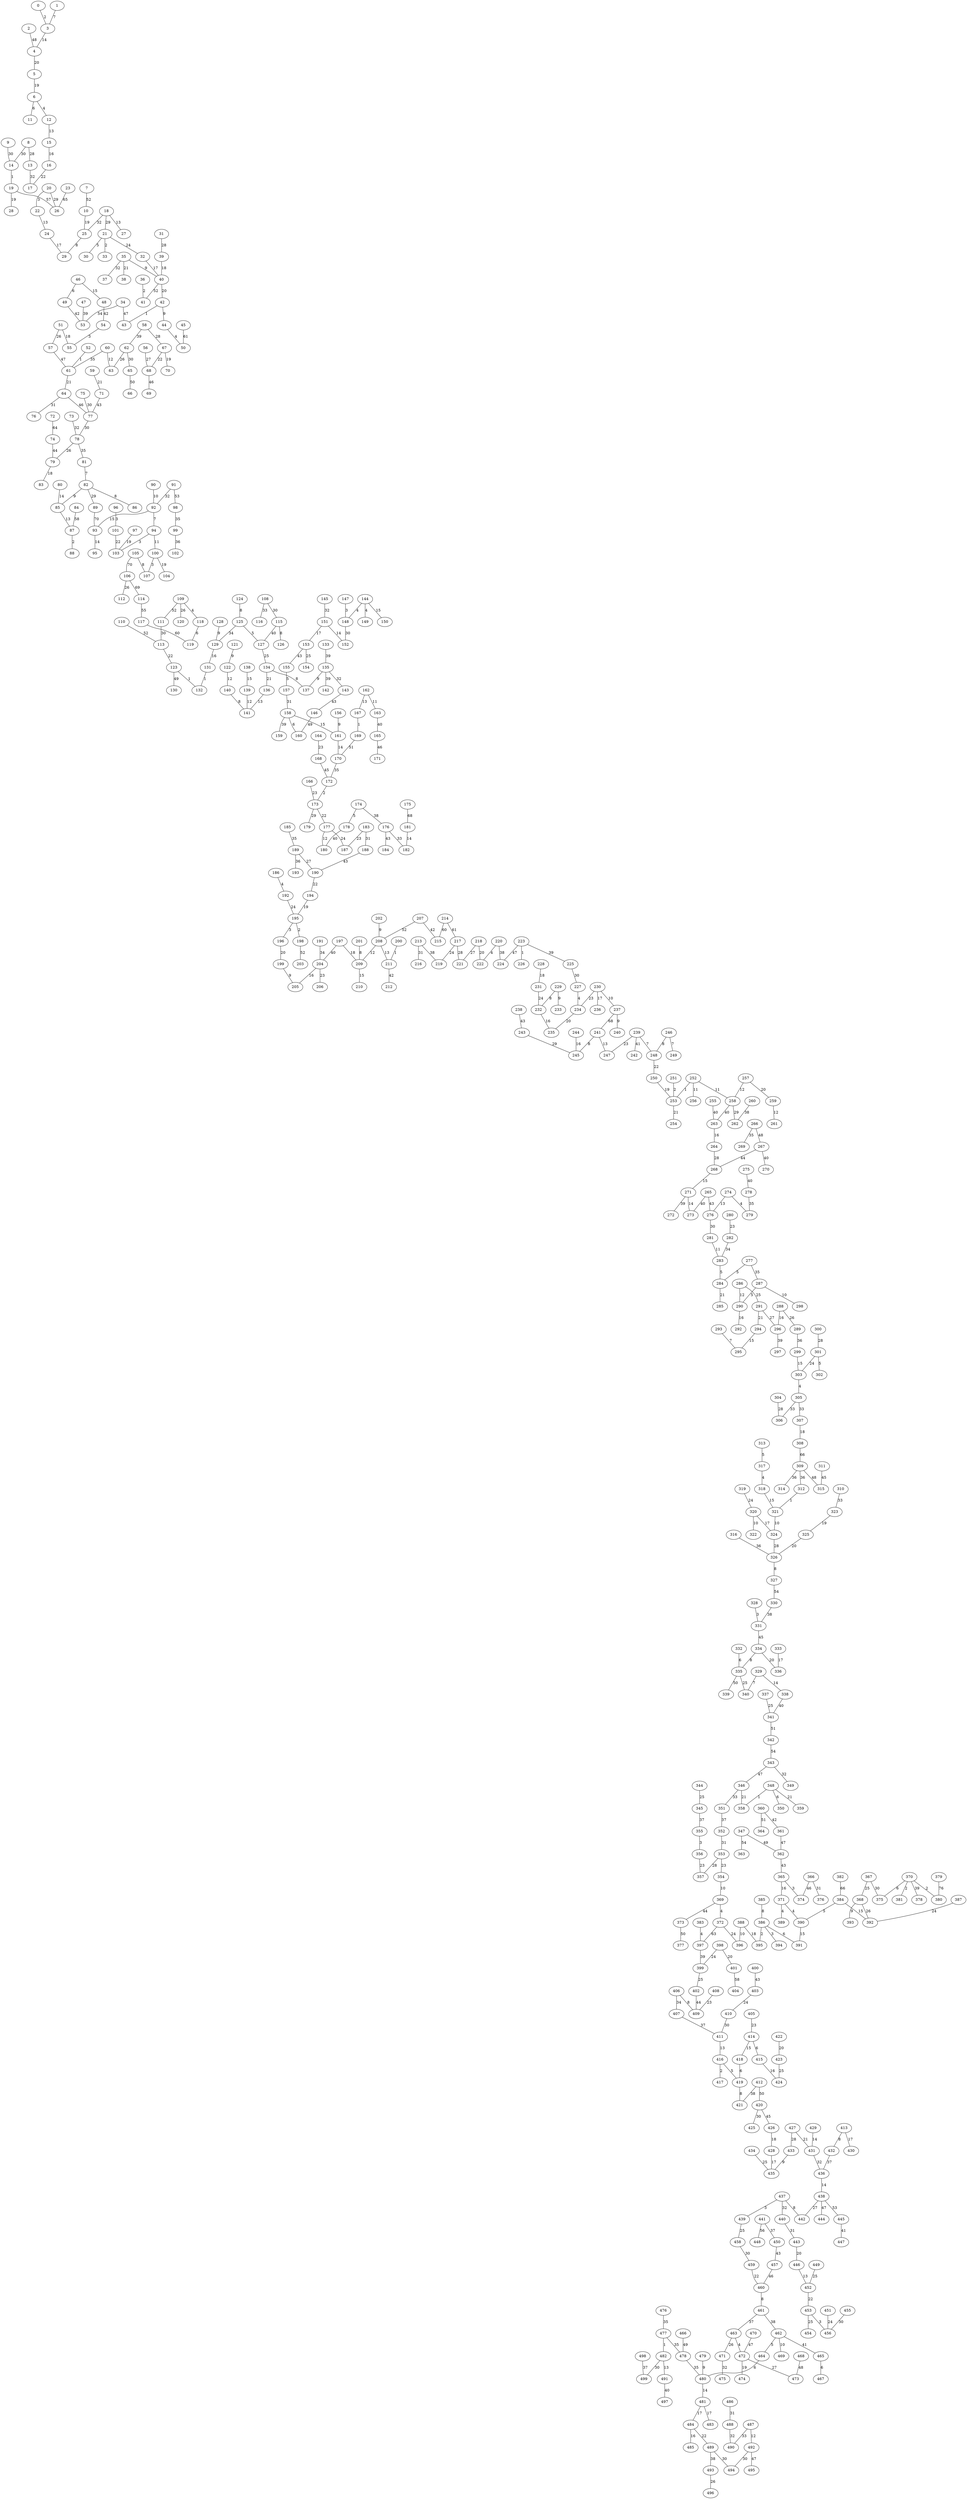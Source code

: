 graph {
  0 [label="0"];
  1 [label="1"];
  2 [label="2"];
  3 [label="3"];
  4 [label="4"];
  5 [label="5"];
  6 [label="6"];
  7 [label="7"];
  8 [label="8"];
  9 [label="9"];
  10 [label="10"];
  11 [label="11"];
  12 [label="12"];
  13 [label="13"];
  14 [label="14"];
  15 [label="15"];
  16 [label="16"];
  17 [label="17"];
  18 [label="18"];
  19 [label="19"];
  20 [label="20"];
  21 [label="21"];
  22 [label="22"];
  23 [label="23"];
  24 [label="24"];
  25 [label="25"];
  26 [label="26"];
  27 [label="27"];
  28 [label="28"];
  29 [label="29"];
  30 [label="30"];
  31 [label="31"];
  32 [label="32"];
  33 [label="33"];
  34 [label="34"];
  35 [label="35"];
  36 [label="36"];
  37 [label="37"];
  38 [label="38"];
  39 [label="39"];
  40 [label="40"];
  41 [label="41"];
  42 [label="42"];
  43 [label="43"];
  44 [label="44"];
  45 [label="45"];
  46 [label="46"];
  47 [label="47"];
  48 [label="48"];
  49 [label="49"];
  50 [label="50"];
  51 [label="51"];
  52 [label="52"];
  53 [label="53"];
  54 [label="54"];
  55 [label="55"];
  56 [label="56"];
  57 [label="57"];
  58 [label="58"];
  59 [label="59"];
  60 [label="60"];
  61 [label="61"];
  62 [label="62"];
  63 [label="63"];
  64 [label="64"];
  65 [label="65"];
  66 [label="66"];
  67 [label="67"];
  68 [label="68"];
  69 [label="69"];
  70 [label="70"];
  71 [label="71"];
  72 [label="72"];
  73 [label="73"];
  74 [label="74"];
  75 [label="75"];
  76 [label="76"];
  77 [label="77"];
  78 [label="78"];
  79 [label="79"];
  80 [label="80"];
  81 [label="81"];
  82 [label="82"];
  83 [label="83"];
  84 [label="84"];
  85 [label="85"];
  86 [label="86"];
  87 [label="87"];
  88 [label="88"];
  89 [label="89"];
  90 [label="90"];
  91 [label="91"];
  92 [label="92"];
  93 [label="93"];
  94 [label="94"];
  95 [label="95"];
  96 [label="96"];
  97 [label="97"];
  98 [label="98"];
  99 [label="99"];
  100 [label="100"];
  101 [label="101"];
  102 [label="102"];
  103 [label="103"];
  104 [label="104"];
  105 [label="105"];
  106 [label="106"];
  107 [label="107"];
  108 [label="108"];
  109 [label="109"];
  110 [label="110"];
  111 [label="111"];
  112 [label="112"];
  113 [label="113"];
  114 [label="114"];
  115 [label="115"];
  116 [label="116"];
  117 [label="117"];
  118 [label="118"];
  119 [label="119"];
  120 [label="120"];
  121 [label="121"];
  122 [label="122"];
  123 [label="123"];
  124 [label="124"];
  125 [label="125"];
  126 [label="126"];
  127 [label="127"];
  128 [label="128"];
  129 [label="129"];
  130 [label="130"];
  131 [label="131"];
  132 [label="132"];
  133 [label="133"];
  134 [label="134"];
  135 [label="135"];
  136 [label="136"];
  137 [label="137"];
  138 [label="138"];
  139 [label="139"];
  140 [label="140"];
  141 [label="141"];
  142 [label="142"];
  143 [label="143"];
  144 [label="144"];
  145 [label="145"];
  146 [label="146"];
  147 [label="147"];
  148 [label="148"];
  149 [label="149"];
  150 [label="150"];
  151 [label="151"];
  152 [label="152"];
  153 [label="153"];
  154 [label="154"];
  155 [label="155"];
  156 [label="156"];
  157 [label="157"];
  158 [label="158"];
  159 [label="159"];
  160 [label="160"];
  161 [label="161"];
  162 [label="162"];
  163 [label="163"];
  164 [label="164"];
  165 [label="165"];
  166 [label="166"];
  167 [label="167"];
  168 [label="168"];
  169 [label="169"];
  170 [label="170"];
  171 [label="171"];
  172 [label="172"];
  173 [label="173"];
  174 [label="174"];
  175 [label="175"];
  176 [label="176"];
  177 [label="177"];
  178 [label="178"];
  179 [label="179"];
  180 [label="180"];
  181 [label="181"];
  182 [label="182"];
  183 [label="183"];
  184 [label="184"];
  185 [label="185"];
  186 [label="186"];
  187 [label="187"];
  188 [label="188"];
  189 [label="189"];
  190 [label="190"];
  191 [label="191"];
  192 [label="192"];
  193 [label="193"];
  194 [label="194"];
  195 [label="195"];
  196 [label="196"];
  197 [label="197"];
  198 [label="198"];
  199 [label="199"];
  200 [label="200"];
  201 [label="201"];
  202 [label="202"];
  203 [label="203"];
  204 [label="204"];
  205 [label="205"];
  206 [label="206"];
  207 [label="207"];
  208 [label="208"];
  209 [label="209"];
  210 [label="210"];
  211 [label="211"];
  212 [label="212"];
  213 [label="213"];
  214 [label="214"];
  215 [label="215"];
  216 [label="216"];
  217 [label="217"];
  218 [label="218"];
  219 [label="219"];
  220 [label="220"];
  221 [label="221"];
  222 [label="222"];
  223 [label="223"];
  224 [label="224"];
  225 [label="225"];
  226 [label="226"];
  227 [label="227"];
  228 [label="228"];
  229 [label="229"];
  230 [label="230"];
  231 [label="231"];
  232 [label="232"];
  233 [label="233"];
  234 [label="234"];
  235 [label="235"];
  236 [label="236"];
  237 [label="237"];
  238 [label="238"];
  239 [label="239"];
  240 [label="240"];
  241 [label="241"];
  242 [label="242"];
  243 [label="243"];
  244 [label="244"];
  245 [label="245"];
  246 [label="246"];
  247 [label="247"];
  248 [label="248"];
  249 [label="249"];
  250 [label="250"];
  251 [label="251"];
  252 [label="252"];
  253 [label="253"];
  254 [label="254"];
  255 [label="255"];
  256 [label="256"];
  257 [label="257"];
  258 [label="258"];
  259 [label="259"];
  260 [label="260"];
  261 [label="261"];
  262 [label="262"];
  263 [label="263"];
  264 [label="264"];
  265 [label="265"];
  266 [label="266"];
  267 [label="267"];
  268 [label="268"];
  269 [label="269"];
  270 [label="270"];
  271 [label="271"];
  272 [label="272"];
  273 [label="273"];
  274 [label="274"];
  275 [label="275"];
  276 [label="276"];
  277 [label="277"];
  278 [label="278"];
  279 [label="279"];
  280 [label="280"];
  281 [label="281"];
  282 [label="282"];
  283 [label="283"];
  284 [label="284"];
  285 [label="285"];
  286 [label="286"];
  287 [label="287"];
  288 [label="288"];
  289 [label="289"];
  290 [label="290"];
  291 [label="291"];
  292 [label="292"];
  293 [label="293"];
  294 [label="294"];
  295 [label="295"];
  296 [label="296"];
  297 [label="297"];
  298 [label="298"];
  299 [label="299"];
  300 [label="300"];
  301 [label="301"];
  302 [label="302"];
  303 [label="303"];
  304 [label="304"];
  305 [label="305"];
  306 [label="306"];
  307 [label="307"];
  308 [label="308"];
  309 [label="309"];
  310 [label="310"];
  311 [label="311"];
  312 [label="312"];
  313 [label="313"];
  314 [label="314"];
  315 [label="315"];
  316 [label="316"];
  317 [label="317"];
  318 [label="318"];
  319 [label="319"];
  320 [label="320"];
  321 [label="321"];
  322 [label="322"];
  323 [label="323"];
  324 [label="324"];
  325 [label="325"];
  326 [label="326"];
  327 [label="327"];
  328 [label="328"];
  329 [label="329"];
  330 [label="330"];
  331 [label="331"];
  332 [label="332"];
  333 [label="333"];
  334 [label="334"];
  335 [label="335"];
  336 [label="336"];
  337 [label="337"];
  338 [label="338"];
  339 [label="339"];
  340 [label="340"];
  341 [label="341"];
  342 [label="342"];
  343 [label="343"];
  344 [label="344"];
  345 [label="345"];
  346 [label="346"];
  347 [label="347"];
  348 [label="348"];
  349 [label="349"];
  350 [label="350"];
  351 [label="351"];
  352 [label="352"];
  353 [label="353"];
  354 [label="354"];
  355 [label="355"];
  356 [label="356"];
  357 [label="357"];
  358 [label="358"];
  359 [label="359"];
  360 [label="360"];
  361 [label="361"];
  362 [label="362"];
  363 [label="363"];
  364 [label="364"];
  365 [label="365"];
  366 [label="366"];
  367 [label="367"];
  368 [label="368"];
  369 [label="369"];
  370 [label="370"];
  371 [label="371"];
  372 [label="372"];
  373 [label="373"];
  374 [label="374"];
  375 [label="375"];
  376 [label="376"];
  377 [label="377"];
  378 [label="378"];
  379 [label="379"];
  380 [label="380"];
  381 [label="381"];
  382 [label="382"];
  383 [label="383"];
  384 [label="384"];
  385 [label="385"];
  386 [label="386"];
  387 [label="387"];
  388 [label="388"];
  389 [label="389"];
  390 [label="390"];
  391 [label="391"];
  392 [label="392"];
  393 [label="393"];
  394 [label="394"];
  395 [label="395"];
  396 [label="396"];
  397 [label="397"];
  398 [label="398"];
  399 [label="399"];
  400 [label="400"];
  401 [label="401"];
  402 [label="402"];
  403 [label="403"];
  404 [label="404"];
  405 [label="405"];
  406 [label="406"];
  407 [label="407"];
  408 [label="408"];
  409 [label="409"];
  410 [label="410"];
  411 [label="411"];
  412 [label="412"];
  413 [label="413"];
  414 [label="414"];
  415 [label="415"];
  416 [label="416"];
  417 [label="417"];
  418 [label="418"];
  419 [label="419"];
  420 [label="420"];
  421 [label="421"];
  422 [label="422"];
  423 [label="423"];
  424 [label="424"];
  425 [label="425"];
  426 [label="426"];
  427 [label="427"];
  428 [label="428"];
  429 [label="429"];
  430 [label="430"];
  431 [label="431"];
  432 [label="432"];
  433 [label="433"];
  434 [label="434"];
  435 [label="435"];
  436 [label="436"];
  437 [label="437"];
  438 [label="438"];
  439 [label="439"];
  440 [label="440"];
  441 [label="441"];
  442 [label="442"];
  443 [label="443"];
  444 [label="444"];
  445 [label="445"];
  446 [label="446"];
  447 [label="447"];
  448 [label="448"];
  449 [label="449"];
  450 [label="450"];
  451 [label="451"];
  452 [label="452"];
  453 [label="453"];
  454 [label="454"];
  455 [label="455"];
  456 [label="456"];
  457 [label="457"];
  458 [label="458"];
  459 [label="459"];
  460 [label="460"];
  461 [label="461"];
  462 [label="462"];
  463 [label="463"];
  464 [label="464"];
  465 [label="465"];
  466 [label="466"];
  467 [label="467"];
  468 [label="468"];
  469 [label="469"];
  470 [label="470"];
  471 [label="471"];
  472 [label="472"];
  473 [label="473"];
  474 [label="474"];
  475 [label="475"];
  476 [label="476"];
  477 [label="477"];
  478 [label="478"];
  479 [label="479"];
  480 [label="480"];
  481 [label="481"];
  482 [label="482"];
  483 [label="483"];
  484 [label="484"];
  485 [label="485"];
  486 [label="486"];
  487 [label="487"];
  488 [label="488"];
  489 [label="489"];
  490 [label="490"];
  491 [label="491"];
  492 [label="492"];
  493 [label="493"];
  494 [label="494"];
  495 [label="495"];
  496 [label="496"];
  497 [label="497"];
  498 [label="498"];
  499 [label="499"];
  0 -- 3 [label="2"];
  1 -- 3 [label="7"];
  2 -- 4 [label="48"];
  3 -- 4 [label="14"];
  4 -- 5 [label="20"];
  5 -- 6 [label="19"];
  6 -- 11 [label="6"];
  6 -- 12 [label="4"];
  7 -- 10 [label="52"];
  8 -- 14 [label="30"];
  8 -- 13 [label="28"];
  9 -- 14 [label="30"];
  10 -- 25 [label="19"];
  12 -- 15 [label="13"];
  13 -- 17 [label="32"];
  14 -- 19 [label="1"];
  15 -- 16 [label="16"];
  16 -- 17 [label="22"];
  18 -- 27 [label="13"];
  18 -- 25 [label="32"];
  18 -- 21 [label="29"];
  19 -- 28 [label="19"];
  19 -- 26 [label="57"];
  20 -- 22 [label="3"];
  20 -- 26 [label="29"];
  21 -- 32 [label="24"];
  21 -- 30 [label="5"];
  21 -- 33 [label="2"];
  22 -- 24 [label="13"];
  23 -- 26 [label="65"];
  24 -- 29 [label="17"];
  25 -- 29 [label="8"];
  31 -- 39 [label="28"];
  32 -- 40 [label="17"];
  34 -- 43 [label="47"];
  34 -- 53 [label="54"];
  35 -- 40 [label="9"];
  35 -- 37 [label="32"];
  35 -- 38 [label="21"];
  36 -- 41 [label="2"];
  39 -- 40 [label="18"];
  40 -- 42 [label="20"];
  40 -- 41 [label="52"];
  42 -- 44 [label="9"];
  42 -- 43 [label="1"];
  44 -- 50 [label="4"];
  45 -- 50 [label="61"];
  46 -- 48 [label="15"];
  46 -- 49 [label="6"];
  47 -- 53 [label="39"];
  48 -- 54 [label="42"];
  49 -- 53 [label="42"];
  51 -- 55 [label="18"];
  51 -- 57 [label="26"];
  52 -- 61 [label="1"];
  54 -- 55 [label="3"];
  56 -- 68 [label="27"];
  57 -- 61 [label="47"];
  58 -- 67 [label="28"];
  58 -- 62 [label="39"];
  59 -- 71 [label="21"];
  60 -- 61 [label="35"];
  60 -- 63 [label="12"];
  61 -- 64 [label="21"];
  62 -- 65 [label="30"];
  62 -- 63 [label="26"];
  64 -- 77 [label="46"];
  64 -- 76 [label="31"];
  65 -- 66 [label="50"];
  67 -- 68 [label="22"];
  67 -- 70 [label="19"];
  68 -- 69 [label="46"];
  71 -- 77 [label="43"];
  72 -- 74 [label="64"];
  73 -- 78 [label="32"];
  74 -- 79 [label="44"];
  75 -- 77 [label="30"];
  77 -- 78 [label="30"];
  78 -- 79 [label="26"];
  78 -- 81 [label="35"];
  79 -- 83 [label="18"];
  80 -- 85 [label="14"];
  81 -- 82 [label="7"];
  82 -- 85 [label="9"];
  82 -- 89 [label="29"];
  82 -- 86 [label="8"];
  84 -- 87 [label="58"];
  85 -- 87 [label="13"];
  87 -- 88 [label="2"];
  89 -- 93 [label="70"];
  90 -- 92 [label="10"];
  91 -- 98 [label="53"];
  91 -- 92 [label="32"];
  92 -- 93 [label="15"];
  92 -- 94 [label="7"];
  93 -- 95 [label="14"];
  94 -- 103 [label="3"];
  94 -- 100 [label="11"];
  96 -- 101 [label="3"];
  97 -- 103 [label="19"];
  98 -- 99 [label="35"];
  99 -- 102 [label="36"];
  100 -- 104 [label="19"];
  100 -- 107 [label="3"];
  101 -- 103 [label="22"];
  105 -- 106 [label="70"];
  105 -- 107 [label="8"];
  106 -- 112 [label="26"];
  106 -- 114 [label="69"];
  108 -- 116 [label="33"];
  108 -- 115 [label="30"];
  109 -- 118 [label="4"];
  109 -- 120 [label="26"];
  109 -- 111 [label="52"];
  110 -- 113 [label="52"];
  111 -- 113 [label="30"];
  113 -- 123 [label="22"];
  114 -- 117 [label="55"];
  115 -- 126 [label="8"];
  115 -- 127 [label="40"];
  117 -- 119 [label="60"];
  118 -- 119 [label="6"];
  121 -- 122 [label="9"];
  122 -- 140 [label="12"];
  123 -- 132 [label="1"];
  123 -- 130 [label="49"];
  124 -- 125 [label="8"];
  125 -- 127 [label="5"];
  125 -- 129 [label="34"];
  127 -- 134 [label="25"];
  128 -- 129 [label="9"];
  129 -- 131 [label="16"];
  131 -- 132 [label="1"];
  133 -- 135 [label="39"];
  134 -- 136 [label="21"];
  134 -- 137 [label="8"];
  135 -- 143 [label="32"];
  135 -- 142 [label="39"];
  135 -- 137 [label="9"];
  136 -- 141 [label="13"];
  138 -- 139 [label="15"];
  139 -- 141 [label="12"];
  140 -- 141 [label="8"];
  143 -- 146 [label="43"];
  144 -- 148 [label="4"];
  144 -- 150 [label="15"];
  144 -- 149 [label="4"];
  145 -- 151 [label="32"];
  146 -- 160 [label="49"];
  147 -- 148 [label="3"];
  148 -- 152 [label="30"];
  151 -- 153 [label="17"];
  151 -- 152 [label="14"];
  153 -- 154 [label="25"];
  153 -- 155 [label="43"];
  155 -- 157 [label="5"];
  156 -- 161 [label="9"];
  157 -- 158 [label="31"];
  158 -- 160 [label="6"];
  158 -- 159 [label="39"];
  158 -- 161 [label="15"];
  161 -- 170 [label="14"];
  162 -- 163 [label="11"];
  162 -- 167 [label="13"];
  163 -- 165 [label="40"];
  164 -- 168 [label="23"];
  165 -- 171 [label="46"];
  166 -- 173 [label="23"];
  167 -- 169 [label="1"];
  168 -- 172 [label="45"];
  169 -- 170 [label="51"];
  170 -- 172 [label="35"];
  172 -- 173 [label="2"];
  173 -- 179 [label="29"];
  173 -- 177 [label="22"];
  174 -- 176 [label="38"];
  174 -- 178 [label="5"];
  175 -- 181 [label="68"];
  176 -- 184 [label="43"];
  176 -- 182 [label="33"];
  177 -- 187 [label="24"];
  177 -- 180 [label="12"];
  178 -- 180 [label="40"];
  181 -- 182 [label="14"];
  183 -- 188 [label="31"];
  183 -- 187 [label="23"];
  185 -- 189 [label="35"];
  186 -- 192 [label="4"];
  188 -- 190 [label="43"];
  189 -- 193 [label="36"];
  189 -- 190 [label="27"];
  190 -- 194 [label="22"];
  191 -- 204 [label="34"];
  192 -- 195 [label="24"];
  194 -- 195 [label="19"];
  195 -- 198 [label="2"];
  195 -- 196 [label="3"];
  196 -- 199 [label="20"];
  197 -- 209 [label="18"];
  197 -- 204 [label="40"];
  198 -- 203 [label="52"];
  199 -- 205 [label="9"];
  200 -- 211 [label="1"];
  201 -- 209 [label="8"];
  202 -- 208 [label="9"];
  204 -- 205 [label="16"];
  204 -- 206 [label="23"];
  207 -- 215 [label="42"];
  207 -- 208 [label="52"];
  208 -- 209 [label="12"];
  208 -- 211 [label="13"];
  209 -- 210 [label="15"];
  211 -- 212 [label="42"];
  213 -- 216 [label="31"];
  213 -- 219 [label="38"];
  214 -- 217 [label="61"];
  214 -- 215 [label="60"];
  217 -- 221 [label="28"];
  217 -- 219 [label="24"];
  218 -- 221 [label="27"];
  218 -- 222 [label="20"];
  220 -- 224 [label="38"];
  220 -- 222 [label="4"];
  223 -- 225 [label="39"];
  223 -- 224 [label="47"];
  223 -- 226 [label="1"];
  225 -- 227 [label="30"];
  227 -- 234 [label="4"];
  228 -- 231 [label="18"];
  229 -- 232 [label="8"];
  229 -- 233 [label="9"];
  230 -- 237 [label="10"];
  230 -- 234 [label="23"];
  230 -- 236 [label="17"];
  231 -- 232 [label="24"];
  232 -- 235 [label="16"];
  234 -- 235 [label="20"];
  237 -- 241 [label="68"];
  237 -- 240 [label="9"];
  238 -- 243 [label="43"];
  239 -- 242 [label="41"];
  239 -- 248 [label="7"];
  239 -- 247 [label="23"];
  241 -- 247 [label="13"];
  241 -- 245 [label="8"];
  243 -- 245 [label="29"];
  244 -- 245 [label="16"];
  246 -- 249 [label="7"];
  246 -- 248 [label="8"];
  248 -- 250 [label="22"];
  250 -- 253 [label="19"];
  251 -- 253 [label="2"];
  252 -- 253 [label="1"];
  252 -- 258 [label="11"];
  252 -- 256 [label="11"];
  253 -- 254 [label="21"];
  255 -- 263 [label="40"];
  257 -- 258 [label="12"];
  257 -- 259 [label="20"];
  258 -- 262 [label="29"];
  258 -- 263 [label="40"];
  259 -- 261 [label="12"];
  260 -- 262 [label="38"];
  263 -- 264 [label="16"];
  264 -- 268 [label="28"];
  265 -- 276 [label="43"];
  265 -- 273 [label="40"];
  266 -- 267 [label="48"];
  266 -- 269 [label="35"];
  267 -- 270 [label="40"];
  267 -- 268 [label="44"];
  268 -- 271 [label="15"];
  271 -- 273 [label="14"];
  271 -- 272 [label="39"];
  274 -- 276 [label="13"];
  274 -- 279 [label="4"];
  275 -- 278 [label="40"];
  276 -- 281 [label="30"];
  277 -- 284 [label="5"];
  277 -- 287 [label="35"];
  278 -- 279 [label="35"];
  280 -- 282 [label="23"];
  281 -- 283 [label="11"];
  282 -- 283 [label="34"];
  283 -- 284 [label="5"];
  284 -- 285 [label="21"];
  286 -- 291 [label="25"];
  286 -- 290 [label="12"];
  287 -- 290 [label="5"];
  287 -- 298 [label="10"];
  288 -- 296 [label="16"];
  288 -- 289 [label="26"];
  289 -- 299 [label="36"];
  290 -- 292 [label="16"];
  291 -- 294 [label="21"];
  291 -- 296 [label="27"];
  293 -- 295 [label="7"];
  294 -- 295 [label="15"];
  296 -- 297 [label="39"];
  299 -- 303 [label="15"];
  300 -- 301 [label="28"];
  301 -- 302 [label="5"];
  301 -- 303 [label="24"];
  303 -- 305 [label="4"];
  304 -- 306 [label="28"];
  305 -- 306 [label="33"];
  305 -- 307 [label="33"];
  307 -- 308 [label="18"];
  308 -- 309 [label="66"];
  309 -- 314 [label="36"];
  309 -- 312 [label="36"];
  309 -- 315 [label="48"];
  310 -- 323 [label="33"];
  311 -- 315 [label="45"];
  312 -- 321 [label="1"];
  313 -- 317 [label="5"];
  316 -- 326 [label="36"];
  317 -- 318 [label="4"];
  318 -- 321 [label="15"];
  319 -- 320 [label="24"];
  320 -- 322 [label="10"];
  320 -- 324 [label="17"];
  321 -- 324 [label="10"];
  323 -- 325 [label="19"];
  324 -- 326 [label="28"];
  325 -- 326 [label="20"];
  326 -- 327 [label="8"];
  327 -- 330 [label="54"];
  328 -- 331 [label="3"];
  329 -- 338 [label="14"];
  329 -- 340 [label="7"];
  330 -- 331 [label="38"];
  331 -- 334 [label="45"];
  332 -- 335 [label="6"];
  333 -- 336 [label="17"];
  334 -- 335 [label="8"];
  334 -- 336 [label="20"];
  335 -- 339 [label="50"];
  335 -- 340 [label="25"];
  337 -- 341 [label="25"];
  338 -- 341 [label="40"];
  341 -- 342 [label="51"];
  342 -- 343 [label="54"];
  343 -- 346 [label="47"];
  343 -- 349 [label="32"];
  344 -- 345 [label="25"];
  345 -- 355 [label="37"];
  346 -- 351 [label="33"];
  346 -- 358 [label="21"];
  347 -- 362 [label="49"];
  347 -- 363 [label="54"];
  348 -- 359 [label="21"];
  348 -- 350 [label="6"];
  348 -- 358 [label="1"];
  351 -- 352 [label="37"];
  352 -- 353 [label="31"];
  353 -- 354 [label="23"];
  353 -- 357 [label="28"];
  354 -- 369 [label="10"];
  355 -- 356 [label="3"];
  356 -- 357 [label="23"];
  360 -- 364 [label="51"];
  360 -- 361 [label="42"];
  361 -- 362 [label="47"];
  362 -- 365 [label="43"];
  365 -- 371 [label="16"];
  365 -- 374 [label="3"];
  366 -- 376 [label="31"];
  366 -- 374 [label="46"];
  367 -- 368 [label="25"];
  367 -- 375 [label="30"];
  368 -- 392 [label="26"];
  368 -- 393 [label="9"];
  369 -- 372 [label="4"];
  369 -- 373 [label="44"];
  370 -- 378 [label="39"];
  370 -- 375 [label="6"];
  370 -- 381 [label="2"];
  370 -- 380 [label="2"];
  371 -- 389 [label="4"];
  371 -- 390 [label="4"];
  372 -- 396 [label="24"];
  372 -- 397 [label="63"];
  373 -- 377 [label="50"];
  379 -- 380 [label="76"];
  382 -- 384 [label="66"];
  383 -- 397 [label="4"];
  384 -- 390 [label="5"];
  384 -- 392 [label="15"];
  385 -- 386 [label="8"];
  386 -- 394 [label="3"];
  386 -- 391 [label="6"];
  386 -- 395 [label="2"];
  387 -- 392 [label="24"];
  388 -- 395 [label="18"];
  388 -- 396 [label="10"];
  390 -- 391 [label="15"];
  397 -- 399 [label="39"];
  398 -- 399 [label="24"];
  398 -- 401 [label="20"];
  399 -- 402 [label="25"];
  400 -- 403 [label="43"];
  401 -- 404 [label="58"];
  402 -- 409 [label="44"];
  403 -- 410 [label="24"];
  405 -- 414 [label="23"];
  406 -- 407 [label="34"];
  406 -- 409 [label="8"];
  407 -- 411 [label="37"];
  408 -- 409 [label="23"];
  410 -- 411 [label="30"];
  411 -- 416 [label="13"];
  412 -- 421 [label="38"];
  412 -- 420 [label="50"];
  413 -- 430 [label="17"];
  413 -- 432 [label="8"];
  414 -- 415 [label="6"];
  414 -- 418 [label="15"];
  415 -- 424 [label="16"];
  416 -- 419 [label="5"];
  416 -- 417 [label="2"];
  418 -- 419 [label="6"];
  419 -- 421 [label="8"];
  420 -- 426 [label="45"];
  420 -- 425 [label="30"];
  422 -- 423 [label="20"];
  423 -- 424 [label="25"];
  426 -- 428 [label="18"];
  427 -- 431 [label="21"];
  427 -- 433 [label="28"];
  428 -- 435 [label="17"];
  429 -- 431 [label="14"];
  431 -- 436 [label="32"];
  432 -- 436 [label="37"];
  433 -- 435 [label="9"];
  434 -- 435 [label="25"];
  436 -- 438 [label="14"];
  437 -- 440 [label="32"];
  437 -- 439 [label="3"];
  437 -- 442 [label="8"];
  438 -- 444 [label="47"];
  438 -- 445 [label="53"];
  438 -- 442 [label="27"];
  439 -- 458 [label="25"];
  440 -- 443 [label="31"];
  441 -- 450 [label="37"];
  441 -- 448 [label="56"];
  443 -- 446 [label="20"];
  445 -- 447 [label="41"];
  446 -- 452 [label="13"];
  449 -- 452 [label="25"];
  450 -- 457 [label="43"];
  451 -- 456 [label="24"];
  452 -- 453 [label="22"];
  453 -- 456 [label="3"];
  453 -- 454 [label="25"];
  455 -- 456 [label="30"];
  457 -- 460 [label="46"];
  458 -- 459 [label="30"];
  459 -- 460 [label="22"];
  460 -- 461 [label="8"];
  461 -- 463 [label="37"];
  461 -- 462 [label="38"];
  462 -- 464 [label="5"];
  462 -- 469 [label="10"];
  462 -- 465 [label="41"];
  463 -- 472 [label="4"];
  463 -- 471 [label="26"];
  464 -- 480 [label="6"];
  465 -- 467 [label="6"];
  466 -- 478 [label="49"];
  468 -- 473 [label="48"];
  470 -- 472 [label="47"];
  471 -- 475 [label="32"];
  472 -- 474 [label="19"];
  472 -- 473 [label="27"];
  476 -- 477 [label="35"];
  477 -- 482 [label="1"];
  477 -- 478 [label="35"];
  478 -- 480 [label="35"];
  479 -- 480 [label="9"];
  480 -- 481 [label="14"];
  481 -- 484 [label="17"];
  481 -- 483 [label="17"];
  482 -- 499 [label="30"];
  482 -- 491 [label="13"];
  484 -- 489 [label="22"];
  484 -- 485 [label="16"];
  486 -- 488 [label="31"];
  487 -- 490 [label="33"];
  487 -- 492 [label="12"];
  488 -- 490 [label="32"];
  489 -- 494 [label="30"];
  489 -- 493 [label="38"];
  491 -- 497 [label="40"];
  492 -- 495 [label="47"];
  492 -- 494 [label="30"];
  493 -- 496 [label="26"];
  498 -- 499 [label="37"];
}